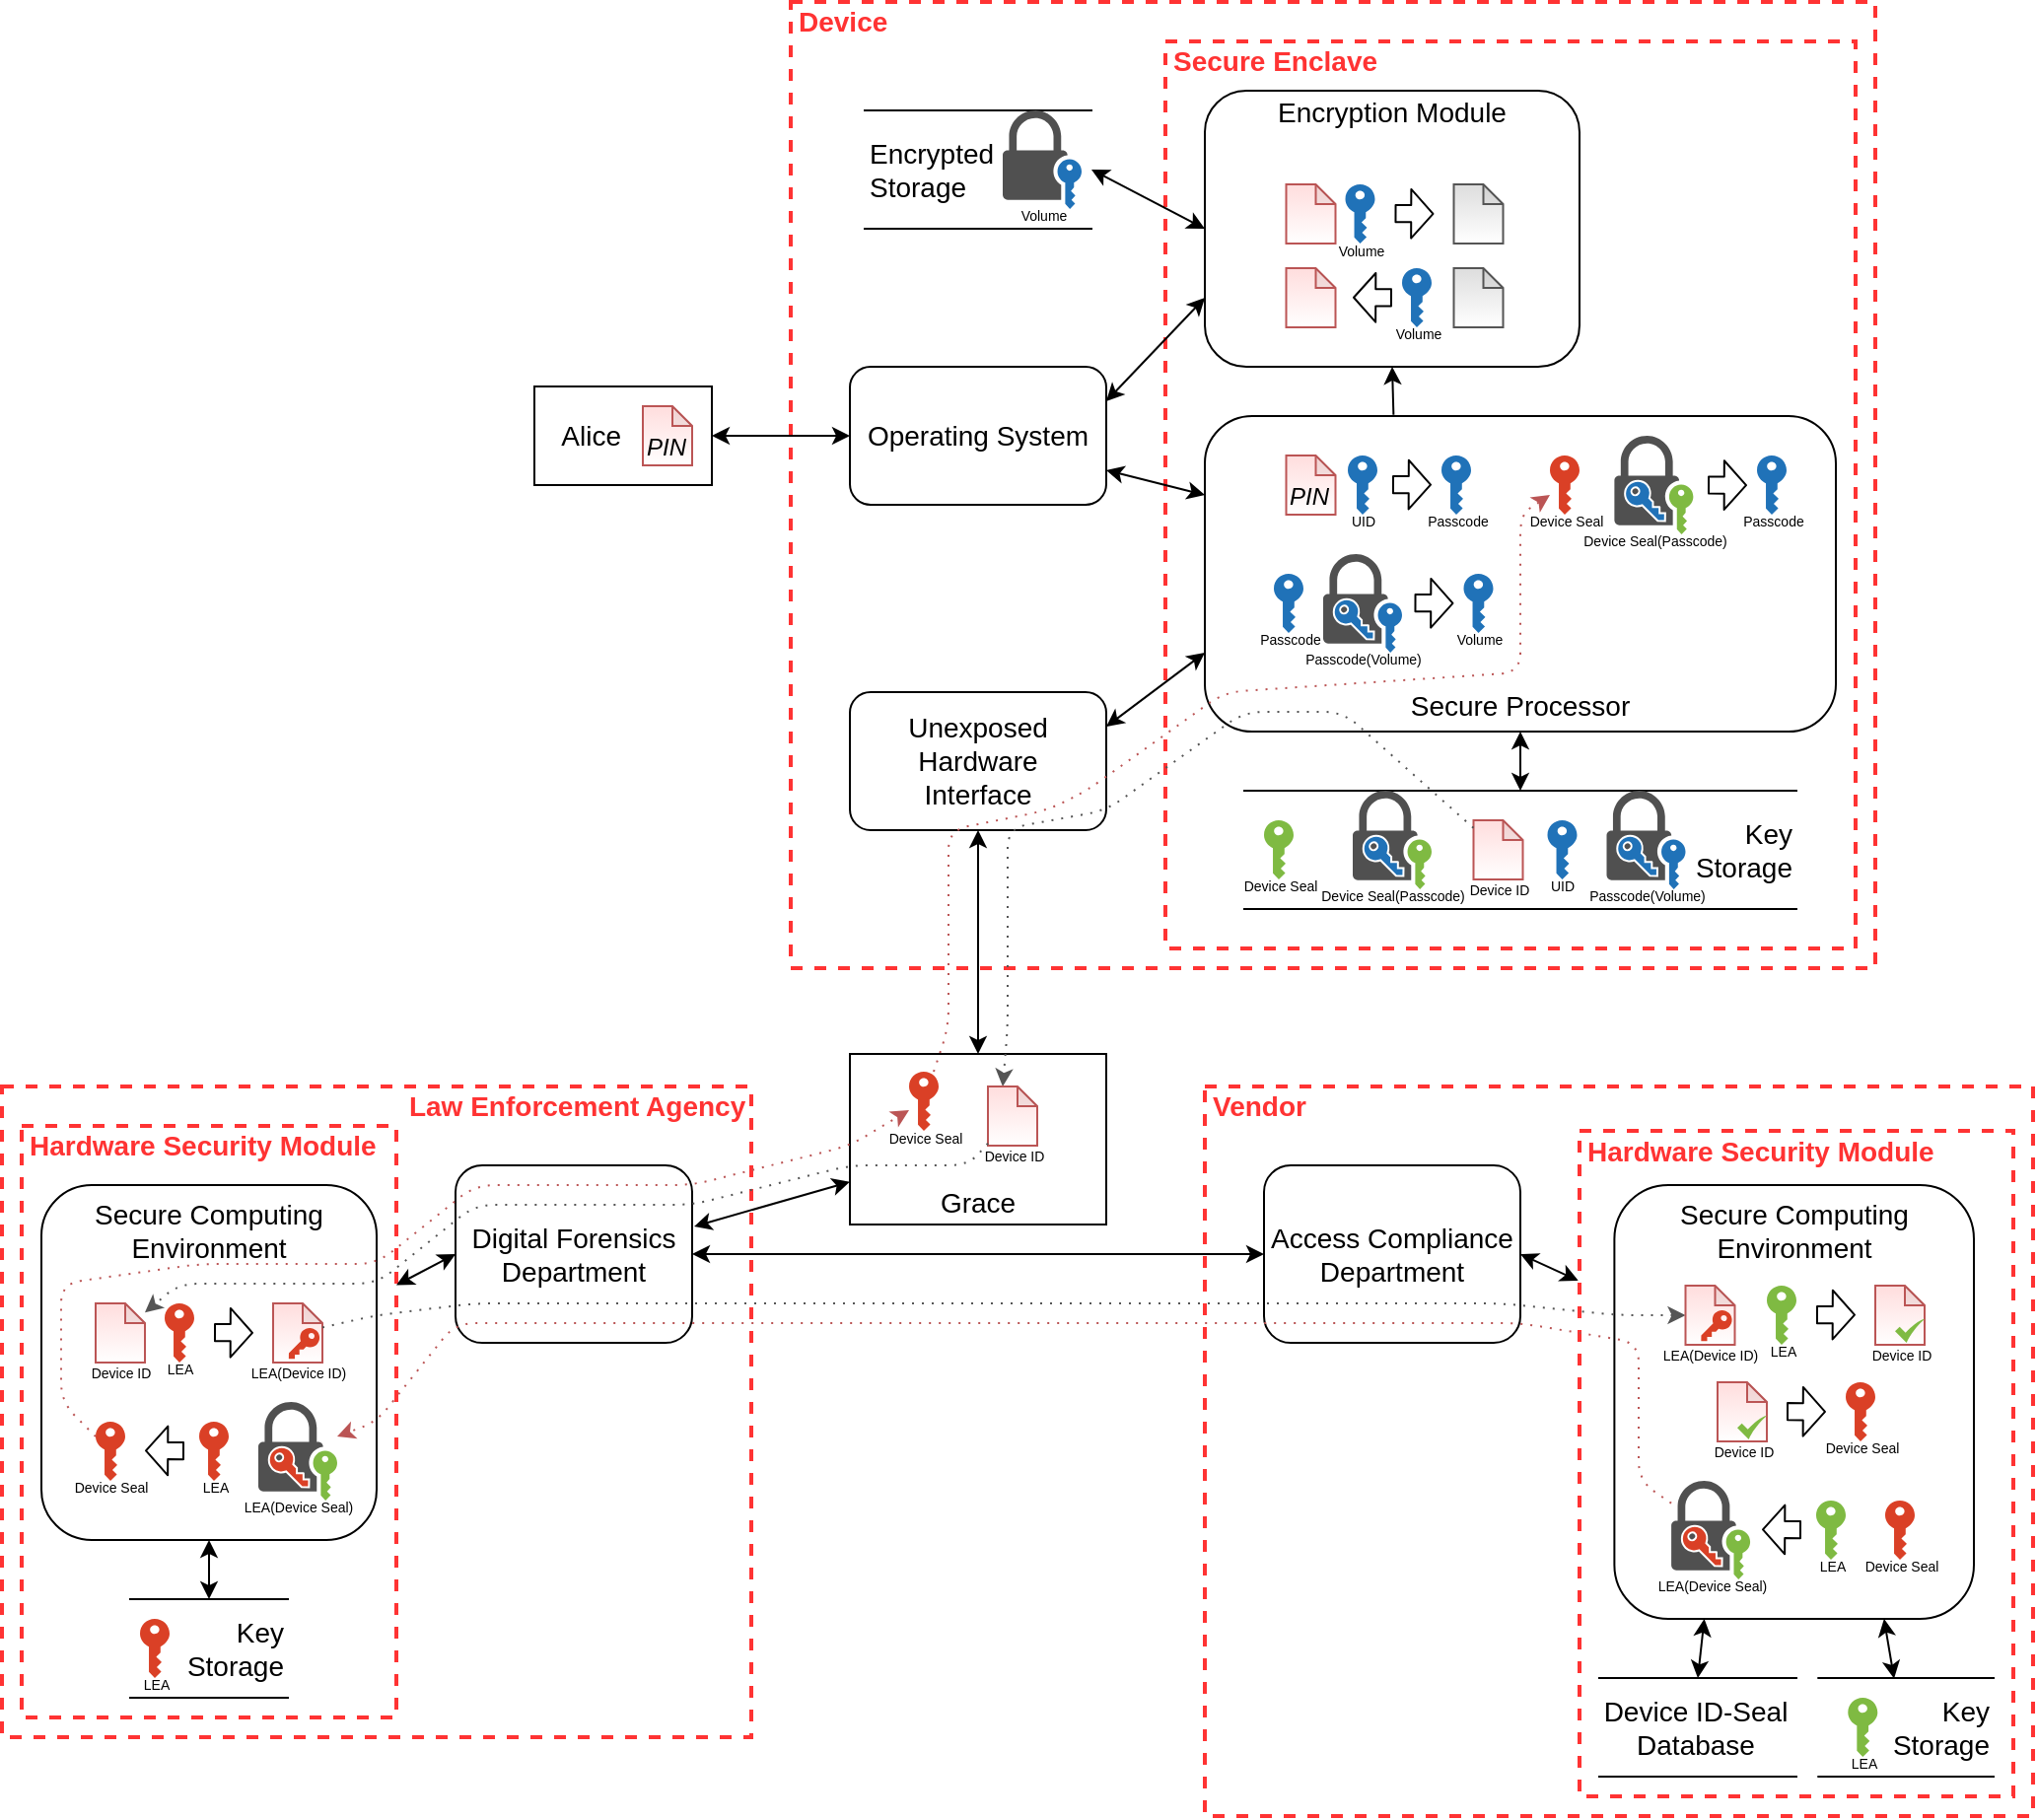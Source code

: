 <mxfile version="13.7.3" type="device"><diagram id="9IWmdSMfJTpE5Gw8eWRQ" name="Page-1"><mxGraphModel dx="944" dy="688" grid="1" gridSize="10" guides="1" tooltips="1" connect="1" arrows="1" fold="1" page="0" pageScale="1" pageWidth="850" pageHeight="1100" math="0" shadow="0"><root><mxCell id="0"/><mxCell id="1" value="Base - device" style="" parent="0"/><mxCell id="0bpNRF9NupC_blkE9EXp-35" value="&lt;font style=&quot;font-size: 14px&quot;&gt;Law Enforcement Agency&amp;nbsp;&lt;/font&gt;" style="html=1;fontColor=#FF3333;fontStyle=1;align=right;verticalAlign=top;spacing=0;labelBorderColor=none;fillColor=none;dashed=1;strokeWidth=2;strokeColor=#FF3333;spacingLeft=4;spacingTop=-3;" parent="1" vertex="1"><mxGeometry x="-390" y="370" width="380" height="330" as="geometry"/></mxCell><mxCell id="GSGedw5-WUYgvnL6Agoe-82" value="&lt;font style=&quot;font-size: 14px&quot;&gt;Vendor&lt;/font&gt;" style="html=1;fontColor=#FF3333;fontStyle=1;align=left;verticalAlign=top;spacing=0;labelBorderColor=none;fillColor=none;dashed=1;strokeWidth=2;strokeColor=#FF3333;spacingLeft=4;spacingTop=-3;" parent="1" vertex="1"><mxGeometry x="220" y="370" width="420" height="370" as="geometry"/></mxCell><mxCell id="GSGedw5-WUYgvnL6Agoe-84" value="&lt;font style=&quot;font-size: 14px&quot;&gt;Hardware Security Module&lt;/font&gt;" style="html=1;fontColor=#FF3333;fontStyle=1;align=left;verticalAlign=top;spacing=0;labelBorderColor=none;fillColor=none;dashed=1;strokeWidth=2;strokeColor=#FF3333;spacingLeft=4;spacingTop=-3;" parent="1" vertex="1"><mxGeometry x="410" y="392.5" width="220" height="337.5" as="geometry"/></mxCell><mxCell id="GSGedw5-WUYgvnL6Agoe-89" value="&lt;div&gt;&lt;span style=&quot;font-size: 14px&quot;&gt;Secure Computing Environment&lt;/span&gt;&lt;/div&gt;" style="rounded=1;whiteSpace=wrap;html=1;align=center;verticalAlign=top;" parent="1" vertex="1"><mxGeometry x="427.69" y="420" width="182.31" height="220" as="geometry"/></mxCell><mxCell id="WU7GWfCi_3GzVYFVgM7I-1" value="&lt;font style=&quot;font-size: 14px&quot;&gt;Device&lt;/font&gt;" style="html=1;fontColor=#FF3333;fontStyle=1;align=left;verticalAlign=top;spacing=0;labelBorderColor=none;fillColor=none;dashed=1;strokeWidth=2;strokeColor=#FF3333;spacingLeft=4;spacingTop=-3;" parent="1" vertex="1"><mxGeometry x="10" y="-180" width="550" height="490" as="geometry"/></mxCell><mxCell id="GSGedw5-WUYgvnL6Agoe-12" value="&lt;font style=&quot;font-size: 14px&quot;&gt;Secure Enclave&amp;nbsp;&lt;/font&gt;" style="html=1;fontColor=#FF3333;fontStyle=1;align=left;verticalAlign=top;spacing=0;labelBorderColor=none;fillColor=none;dashed=1;strokeWidth=2;strokeColor=#FF3333;spacingLeft=4;spacingTop=-3;" parent="1" vertex="1"><mxGeometry x="200" y="-160" width="350" height="460" as="geometry"/></mxCell><mxCell id="GSGedw5-WUYgvnL6Agoe-39" value="&lt;font style=&quot;font-size: 14px&quot;&gt;Encryption Module&lt;br&gt;&lt;br&gt;&lt;br&gt;&lt;br&gt;&lt;br&gt;&lt;br&gt;&lt;br&gt;&lt;br&gt;&lt;/font&gt;" style="rounded=1;whiteSpace=wrap;html=1;align=center;labelPosition=center;verticalLabelPosition=middle;verticalAlign=middle;" parent="1" vertex="1"><mxGeometry x="220" y="-135" width="190" height="140" as="geometry"/></mxCell><mxCell id="6bDTMTBKv5sGh3NFNe7v-2" value="&lt;blockquote style=&quot;margin: 0 0 0 40px ; border: none ; padding: 0px&quot;&gt;&lt;/blockquote&gt;&lt;span style=&quot;font-size: 14px&quot;&gt;Key&lt;/span&gt;&lt;br&gt;&lt;font style=&quot;font-size: 14px&quot;&gt;Storage&lt;/font&gt;" style="shape=partialRectangle;whiteSpace=wrap;html=1;left=0;right=0;fillColor=none;align=right;" parent="1" vertex="1"><mxGeometry x="240" y="220" width="280" height="60" as="geometry"/></mxCell><mxCell id="rx-pIHJR_-xb5jepBgxt-20" value="&lt;font style=&quot;font-size: 14px&quot;&gt;&amp;nbsp; &amp;nbsp;Alice&lt;/font&gt;" style="rounded=0;whiteSpace=wrap;html=1;align=left;" parent="1" vertex="1"><mxGeometry x="-120" y="15" width="90" height="50" as="geometry"/></mxCell><mxCell id="rx-pIHJR_-xb5jepBgxt-44" value="" style="endArrow=classic;startArrow=classic;html=1;fontColor=#FF3333;entryX=1;entryY=0.5;entryDx=0;entryDy=0;exitX=0;exitY=0.5;exitDx=0;exitDy=0;" parent="1" source="I14JQnqc5djPPpYl-Pe8-3" target="rx-pIHJR_-xb5jepBgxt-20" edge="1"><mxGeometry width="50" height="50" relative="1" as="geometry"><mxPoint x="125" y="120" as="sourcePoint"/><mxPoint x="-25" y="82.5" as="targetPoint"/></mxGeometry></mxCell><mxCell id="I14JQnqc5djPPpYl-Pe8-3" value="&lt;font style=&quot;font-size: 14px&quot;&gt;Operating System&lt;/font&gt;" style="rounded=1;whiteSpace=wrap;html=1;" parent="1" vertex="1"><mxGeometry x="40" y="5" width="130" height="70" as="geometry"/></mxCell><mxCell id="I14JQnqc5djPPpYl-Pe8-5" value="" style="endArrow=classic;startArrow=classic;html=1;fontColor=#FF3333;entryX=1;entryY=0.25;entryDx=0;entryDy=0;exitX=0;exitY=0.75;exitDx=0;exitDy=0;startFill=1;" parent="1" source="GSGedw5-WUYgvnL6Agoe-39" target="I14JQnqc5djPPpYl-Pe8-3" edge="1"><mxGeometry width="50" height="50" relative="1" as="geometry"><mxPoint x="60" y="5" as="sourcePoint"/><mxPoint x="170" y="-2.5" as="targetPoint"/></mxGeometry></mxCell><mxCell id="6bDTMTBKv5sGh3NFNe7v-5" value="" style="endArrow=classic;startArrow=classic;html=1;fontColor=#FF3333;exitX=0;exitY=0.25;exitDx=0;exitDy=0;entryX=1;entryY=0.75;entryDx=0;entryDy=0;" parent="1" source="GSGedw5-WUYgvnL6Agoe-25" target="I14JQnqc5djPPpYl-Pe8-3" edge="1"><mxGeometry width="50" height="50" relative="1" as="geometry"><mxPoint x="60" y="45" as="sourcePoint"/><mxPoint x="180" y="35" as="targetPoint"/></mxGeometry></mxCell><mxCell id="GSGedw5-WUYgvnL6Agoe-2" value="&lt;span style=&quot;font-size: 7px&quot;&gt;&amp;nbsp;&lt;/span&gt;" style="shape=note;html=1;backgroundOutline=1;darkOpacity=0.05;size=10;labelPosition=center;verticalLabelPosition=bottom;align=center;verticalAlign=top;spacingTop=-10;gradientColor=#ffffff;fillColor=#FFDDDD;strokeColor=#BB5555;direction=south;rotation=-90;" parent="1" vertex="1"><mxGeometry x="258.75" y="-85" width="30" height="25" as="geometry"/></mxCell><mxCell id="GSGedw5-WUYgvnL6Agoe-11" value="" style="group" parent="1" vertex="1" connectable="0"><mxGeometry x="-65" y="25" width="25" height="30" as="geometry"/></mxCell><mxCell id="GSGedw5-WUYgvnL6Agoe-8" value="&lt;span style=&quot;font-size: 7px&quot;&gt;&amp;nbsp;&lt;/span&gt;" style="shape=note;html=1;backgroundOutline=1;darkOpacity=0.05;size=10;labelPosition=center;verticalLabelPosition=bottom;align=center;verticalAlign=top;spacingTop=-10;gradientColor=#ffffff;fillColor=#FFDDDD;strokeColor=#BB5555;" parent="GSGedw5-WUYgvnL6Agoe-11" vertex="1"><mxGeometry width="25" height="30" as="geometry"/></mxCell><mxCell id="GSGedw5-WUYgvnL6Agoe-9" value="&lt;i&gt;PIN&lt;br&gt;&lt;/i&gt;" style="text;html=1;align=center;verticalAlign=middle;whiteSpace=wrap;rounded=0;dashed=1;dashPattern=1 4;labelBorderColor=none;labelBackgroundColor=none;" parent="GSGedw5-WUYgvnL6Agoe-11" vertex="1"><mxGeometry x="2" y="13" width="20" height="15" as="geometry"/></mxCell><mxCell id="GSGedw5-WUYgvnL6Agoe-13" value="&lt;font style=&quot;font-size: 7px&quot;&gt;UID&lt;br&gt;&lt;/font&gt;" style="pointerEvents=1;shadow=0;dashed=0;html=1;strokeColor=none;labelPosition=center;verticalLabelPosition=bottom;verticalAlign=top;outlineConnect=0;align=center;shape=mxgraph.office.security.key_permissions;fillColor=#2072B8;fontSize=12;spacing=0;spacingTop=-10;dashPattern=1 4;labelBackgroundColor=none;" parent="1" vertex="1"><mxGeometry x="393.75" y="235" width="15" height="30" as="geometry"/></mxCell><mxCell id="GSGedw5-WUYgvnL6Agoe-21" value="" style="group" parent="1" vertex="1" connectable="0"><mxGeometry x="423.75" y="220" width="40" height="50" as="geometry"/></mxCell><mxCell id="GSGedw5-WUYgvnL6Agoe-17" value="&lt;font style=&quot;font-size: 7px&quot;&gt;Passcode(Volume)&lt;/font&gt;" style="pointerEvents=1;shadow=0;dashed=0;html=1;strokeColor=none;fillColor=#505050;labelPosition=center;verticalLabelPosition=bottom;verticalAlign=top;outlineConnect=0;align=center;shape=mxgraph.office.security.lock_with_key_security_blue;fontSize=12;dashPattern=1 4;labelBackgroundColor=none;spacing=0;spacingTop=-10;" parent="GSGedw5-WUYgvnL6Agoe-21" vertex="1"><mxGeometry width="40" height="50" as="geometry"/></mxCell><mxCell id="GSGedw5-WUYgvnL6Agoe-18" value="&lt;span style=&quot;color: rgba(0 , 0 , 0 , 0) ; font-family: monospace ; font-size: 0px ; background-color: rgb(255 , 255 , 255)&quot;&gt;%3CmxGraphModel%3E%3Croot%3E%3CmxCell%20id%3D%220%22%2F%3E%3CmxCell%20id%3D%221%22%20parent%3D%220%22%2F%3E%3CmxCell%20id%3D%222%22%20value%3D%22%22%20style%3D%22group%22%20vertex%3D%221%22%20connectable%3D%220%22%20parent%3D%221%22%3E%3CmxGeometry%20x%3D%22200%22%20y%3D%22200%22%20width%3D%2240%22%20height%3D%2250%22%20as%3D%22geometry%22%2F%3E%3C%2FmxCell%3E%3CmxCell%20id%3D%223%22%20value%3D%22%22%20style%3D%22pointerEvents%3D1%3Bshadow%3D0%3Bdashed%3D0%3Bhtml%3D1%3BstrokeColor%3Dnone%3BfillColor%3D%23505050%3BlabelPosition%3Dcenter%3BverticalLabelPosition%3Dbottom%3BverticalAlign%3Dtop%3BoutlineConnect%3D0%3Balign%3Dcenter%3Bshape%3Dmxgraph.office.security.lock_with_key_security_green%3B%22%20vertex%3D%221%22%20parent%3D%222%22%3E%3CmxGeometry%20width%3D%2240%22%20height%3D%2250%22%20as%3D%22geometry%22%2F%3E%3C%2FmxCell%3E%3CmxCell%20id%3D%224%22%20value%3D%22%22%20style%3D%22pointerEvents%3D1%3Bshadow%3D0%3Bhtml%3D1%3BlabelPosition%3Dcenter%3BverticalLabelPosition%3Dbottom%3BverticalAlign%3Dtop%3BoutlineConnect%3D0%3Balign%3Dcenter%3Bshape%3Dmxgraph.office.security.key_permissions%3BfillColor%3D%232072B8%3Brotation%3D-45%3Baspect%3Dfixed%3BstrokeColor%3D%23FFFFFF%3BstrokeWidth%3D1%3BperimeterSpacing%3D0%3B%22%20vertex%3D%221%22%20parent%3D%222%22%3E%3CmxGeometry%20x%3D%2210%22%20y%3D%2221%22%20width%3D%2213%22%20height%3D%2226%22%20as%3D%22geometry%22%2F%3E%3C%2FmxCell%3E%3C%2Froot%3E%3C%2FmxGraphModel%3E&lt;/span&gt;&lt;span style=&quot;color: rgba(0 , 0 , 0 , 0) ; font-family: monospace ; font-size: 0px ; background-color: rgb(255 , 255 , 255)&quot;&gt;%3CmxGraphModel%3E%3Croot%3E%3CmxCell%20id%3D%220%22%2F%3E%3CmxCell%20id%3D%221%22%20parent%3D%220%22%2F%3E%3CmxCell%20id%3D%222%22%20value%3D%22%22%20style%3D%22group%22%20vertex%3D%221%22%20connectable%3D%220%22%20parent%3D%221%22%3E%3CmxGeometry%20x%3D%22200%22%20y%3D%22200%22%20width%3D%2240%22%20height%3D%2250%22%20as%3D%22geometry%22%2F%3E%3C%2FmxCell%3E%3CmxCell%20id%3D%223%22%20value%3D%22%22%20style%3D%22pointerEvents%3D1%3Bshadow%3D0%3Bdashed%3D0%3Bhtml%3D1%3BstrokeColor%3Dnone%3BfillColor%3D%23505050%3BlabelPosition%3Dcenter%3BverticalLabelPosition%3Dbottom%3BverticalAlign%3Dtop%3BoutlineConnect%3D0%3Balign%3Dcenter%3Bshape%3Dmxgraph.office.security.lock_with_key_security_green%3B%22%20vertex%3D%221%22%20parent%3D%222%22%3E%3CmxGeometry%20width%3D%2240%22%20height%3D%2250%22%20as%3D%22geometry%22%2F%3E%3C%2FmxCell%3E%3CmxCell%20id%3D%224%22%20value%3D%22%22%20style%3D%22pointerEvents%3D1%3Bshadow%3D0%3Bhtml%3D1%3BlabelPosition%3Dcenter%3BverticalLabelPosition%3Dbottom%3BverticalAlign%3Dtop%3BoutlineConnect%3D0%3Balign%3Dcenter%3Bshape%3Dmxgraph.office.security.key_permissions%3BfillColor%3D%232072B8%3Brotation%3D-45%3Baspect%3Dfixed%3BstrokeColor%3D%23FFFFFF%3BstrokeWidth%3D1%3BperimeterSpacing%3D0%3B%22%20vertex%3D%221%22%20parent%3D%222%22%3E%3CmxGeometry%20x%3D%2210%22%20y%3D%2221%22%20width%3D%2213%22%20height%3D%2226%22%20as%3D%22geometry%22%2F%3E%3C%2FmxCell%3E%3C%2Froot%3E%3C%2FmxGraphModel%3E&lt;/span&gt;" style="pointerEvents=1;shadow=0;html=1;labelPosition=center;verticalLabelPosition=bottom;verticalAlign=top;outlineConnect=0;align=center;shape=mxgraph.office.security.key_permissions;fillColor=#2072B8;rotation=-45;aspect=fixed;strokeColor=#FFFFFF;strokeWidth=1;perimeterSpacing=0;" parent="GSGedw5-WUYgvnL6Agoe-21" vertex="1"><mxGeometry x="10" y="21" width="13" height="26" as="geometry"/></mxCell><mxCell id="GSGedw5-WUYgvnL6Agoe-25" value="&lt;font style=&quot;font-size: 14px&quot;&gt;&lt;br&gt;&lt;br&gt;&lt;br&gt;&lt;br&gt;&lt;br&gt;&lt;br&gt;&lt;br&gt;&lt;br&gt;Secure Processor&lt;/font&gt;" style="rounded=1;whiteSpace=wrap;html=1;align=center;labelPosition=center;verticalLabelPosition=middle;verticalAlign=middle;" parent="1" vertex="1"><mxGeometry x="220" y="30" width="320" height="160" as="geometry"/></mxCell><mxCell id="GSGedw5-WUYgvnL6Agoe-26" value="" style="group" parent="1" vertex="1" connectable="0"><mxGeometry x="261.25" y="50" width="25" height="30" as="geometry"/></mxCell><mxCell id="GSGedw5-WUYgvnL6Agoe-27" value="&lt;span style=&quot;font-size: 7px&quot;&gt;&amp;nbsp;&lt;/span&gt;" style="shape=note;html=1;backgroundOutline=1;darkOpacity=0.05;size=10;labelPosition=center;verticalLabelPosition=bottom;align=center;verticalAlign=top;spacingTop=-10;gradientColor=#ffffff;fillColor=#FFDDDD;strokeColor=#BB5555;" parent="GSGedw5-WUYgvnL6Agoe-26" vertex="1"><mxGeometry width="25" height="30" as="geometry"/></mxCell><mxCell id="GSGedw5-WUYgvnL6Agoe-28" value="&lt;i&gt;PIN&lt;br&gt;&lt;/i&gt;" style="text;html=1;align=center;verticalAlign=middle;whiteSpace=wrap;rounded=0;dashed=1;dashPattern=1 4;labelBorderColor=none;labelBackgroundColor=none;" parent="GSGedw5-WUYgvnL6Agoe-26" vertex="1"><mxGeometry x="2" y="13" width="20" height="15" as="geometry"/></mxCell><mxCell id="GSGedw5-WUYgvnL6Agoe-29" value="&lt;font style=&quot;font-size: 7px&quot;&gt;UID&lt;br&gt;&lt;/font&gt;" style="pointerEvents=1;shadow=0;dashed=0;html=1;strokeColor=none;labelPosition=center;verticalLabelPosition=bottom;verticalAlign=top;outlineConnect=0;align=center;shape=mxgraph.office.security.key_permissions;fillColor=#2072B8;fontSize=12;spacing=0;spacingTop=-10;dashPattern=1 4;labelBackgroundColor=none;" parent="1" vertex="1"><mxGeometry x="292.5" y="50" width="15" height="30" as="geometry"/></mxCell><mxCell id="GSGedw5-WUYgvnL6Agoe-30" value="" style="shape=flexArrow;endArrow=classic;html=1;width=8.605;endSize=3.375;endWidth=15.236;" parent="1" edge="1"><mxGeometry width="50" height="50" relative="1" as="geometry"><mxPoint x="315.0" y="64.76" as="sourcePoint"/><mxPoint x="335.0" y="64.84" as="targetPoint"/></mxGeometry></mxCell><mxCell id="GSGedw5-WUYgvnL6Agoe-31" value="&lt;font style=&quot;font-size: 7px&quot;&gt;Passcode&lt;br&gt;&lt;/font&gt;" style="pointerEvents=1;shadow=0;dashed=0;html=1;strokeColor=none;labelPosition=center;verticalLabelPosition=bottom;verticalAlign=top;outlineConnect=0;align=center;shape=mxgraph.office.security.key_permissions;fillColor=#2072B8;fontSize=12;spacing=0;spacingTop=-10;dashPattern=1 4;labelBackgroundColor=none;" parent="1" vertex="1"><mxGeometry x="340.0" y="50" width="15" height="30" as="geometry"/></mxCell><mxCell id="GSGedw5-WUYgvnL6Agoe-32" value="" style="endArrow=classic;startArrow=classic;html=1;fontColor=#FF3333;exitX=0.5;exitY=1;exitDx=0;exitDy=0;entryX=0.5;entryY=0;entryDx=0;entryDy=0;" parent="1" source="GSGedw5-WUYgvnL6Agoe-25" target="6bDTMTBKv5sGh3NFNe7v-2" edge="1"><mxGeometry width="50" height="50" relative="1" as="geometry"><mxPoint x="360" y="60" as="sourcePoint"/><mxPoint x="190" y="45" as="targetPoint"/></mxGeometry></mxCell><mxCell id="GSGedw5-WUYgvnL6Agoe-33" value="&lt;font style=&quot;font-size: 7px&quot;&gt;Passcode&lt;br&gt;&lt;/font&gt;" style="pointerEvents=1;shadow=0;dashed=0;html=1;strokeColor=none;labelPosition=center;verticalLabelPosition=bottom;verticalAlign=top;outlineConnect=0;align=center;shape=mxgraph.office.security.key_permissions;fillColor=#2072B8;fontSize=12;spacing=0;spacingTop=-10;dashPattern=1 4;labelBackgroundColor=none;" parent="1" vertex="1"><mxGeometry x="255.0" y="110" width="15" height="30" as="geometry"/></mxCell><mxCell id="GSGedw5-WUYgvnL6Agoe-34" value="" style="group" parent="1" vertex="1" connectable="0"><mxGeometry x="280" y="100" width="40" height="50" as="geometry"/></mxCell><mxCell id="GSGedw5-WUYgvnL6Agoe-35" value="&lt;font style=&quot;font-size: 7px&quot;&gt;Passcode(Volume)&lt;/font&gt;" style="pointerEvents=1;shadow=0;dashed=0;html=1;strokeColor=none;fillColor=#505050;labelPosition=center;verticalLabelPosition=bottom;verticalAlign=top;outlineConnect=0;align=center;shape=mxgraph.office.security.lock_with_key_security_blue;fontSize=12;dashPattern=1 4;labelBackgroundColor=none;spacing=0;spacingTop=-10;" parent="GSGedw5-WUYgvnL6Agoe-34" vertex="1"><mxGeometry width="40" height="50" as="geometry"/></mxCell><mxCell id="GSGedw5-WUYgvnL6Agoe-36" value="&lt;span style=&quot;color: rgba(0 , 0 , 0 , 0) ; font-family: monospace ; font-size: 0px ; background-color: rgb(255 , 255 , 255)&quot;&gt;%3CmxGraphModel%3E%3Croot%3E%3CmxCell%20id%3D%220%22%2F%3E%3CmxCell%20id%3D%221%22%20parent%3D%220%22%2F%3E%3CmxCell%20id%3D%222%22%20value%3D%22%22%20style%3D%22group%22%20vertex%3D%221%22%20connectable%3D%220%22%20parent%3D%221%22%3E%3CmxGeometry%20x%3D%22200%22%20y%3D%22200%22%20width%3D%2240%22%20height%3D%2250%22%20as%3D%22geometry%22%2F%3E%3C%2FmxCell%3E%3CmxCell%20id%3D%223%22%20value%3D%22%22%20style%3D%22pointerEvents%3D1%3Bshadow%3D0%3Bdashed%3D0%3Bhtml%3D1%3BstrokeColor%3Dnone%3BfillColor%3D%23505050%3BlabelPosition%3Dcenter%3BverticalLabelPosition%3Dbottom%3BverticalAlign%3Dtop%3BoutlineConnect%3D0%3Balign%3Dcenter%3Bshape%3Dmxgraph.office.security.lock_with_key_security_green%3B%22%20vertex%3D%221%22%20parent%3D%222%22%3E%3CmxGeometry%20width%3D%2240%22%20height%3D%2250%22%20as%3D%22geometry%22%2F%3E%3C%2FmxCell%3E%3CmxCell%20id%3D%224%22%20value%3D%22%22%20style%3D%22pointerEvents%3D1%3Bshadow%3D0%3Bhtml%3D1%3BlabelPosition%3Dcenter%3BverticalLabelPosition%3Dbottom%3BverticalAlign%3Dtop%3BoutlineConnect%3D0%3Balign%3Dcenter%3Bshape%3Dmxgraph.office.security.key_permissions%3BfillColor%3D%232072B8%3Brotation%3D-45%3Baspect%3Dfixed%3BstrokeColor%3D%23FFFFFF%3BstrokeWidth%3D1%3BperimeterSpacing%3D0%3B%22%20vertex%3D%221%22%20parent%3D%222%22%3E%3CmxGeometry%20x%3D%2210%22%20y%3D%2221%22%20width%3D%2213%22%20height%3D%2226%22%20as%3D%22geometry%22%2F%3E%3C%2FmxCell%3E%3C%2Froot%3E%3C%2FmxGraphModel%3E&lt;/span&gt;&lt;span style=&quot;color: rgba(0 , 0 , 0 , 0) ; font-family: monospace ; font-size: 0px ; background-color: rgb(255 , 255 , 255)&quot;&gt;%3CmxGraphModel%3E%3Croot%3E%3CmxCell%20id%3D%220%22%2F%3E%3CmxCell%20id%3D%221%22%20parent%3D%220%22%2F%3E%3CmxCell%20id%3D%222%22%20value%3D%22%22%20style%3D%22group%22%20vertex%3D%221%22%20connectable%3D%220%22%20parent%3D%221%22%3E%3CmxGeometry%20x%3D%22200%22%20y%3D%22200%22%20width%3D%2240%22%20height%3D%2250%22%20as%3D%22geometry%22%2F%3E%3C%2FmxCell%3E%3CmxCell%20id%3D%223%22%20value%3D%22%22%20style%3D%22pointerEvents%3D1%3Bshadow%3D0%3Bdashed%3D0%3Bhtml%3D1%3BstrokeColor%3Dnone%3BfillColor%3D%23505050%3BlabelPosition%3Dcenter%3BverticalLabelPosition%3Dbottom%3BverticalAlign%3Dtop%3BoutlineConnect%3D0%3Balign%3Dcenter%3Bshape%3Dmxgraph.office.security.lock_with_key_security_green%3B%22%20vertex%3D%221%22%20parent%3D%222%22%3E%3CmxGeometry%20width%3D%2240%22%20height%3D%2250%22%20as%3D%22geometry%22%2F%3E%3C%2FmxCell%3E%3CmxCell%20id%3D%224%22%20value%3D%22%22%20style%3D%22pointerEvents%3D1%3Bshadow%3D0%3Bhtml%3D1%3BlabelPosition%3Dcenter%3BverticalLabelPosition%3Dbottom%3BverticalAlign%3Dtop%3BoutlineConnect%3D0%3Balign%3Dcenter%3Bshape%3Dmxgraph.office.security.key_permissions%3BfillColor%3D%232072B8%3Brotation%3D-45%3Baspect%3Dfixed%3BstrokeColor%3D%23FFFFFF%3BstrokeWidth%3D1%3BperimeterSpacing%3D0%3B%22%20vertex%3D%221%22%20parent%3D%222%22%3E%3CmxGeometry%20x%3D%2210%22%20y%3D%2221%22%20width%3D%2213%22%20height%3D%2226%22%20as%3D%22geometry%22%2F%3E%3C%2FmxCell%3E%3C%2Froot%3E%3C%2FmxGraphModel%3E&lt;/span&gt;" style="pointerEvents=1;shadow=0;html=1;labelPosition=center;verticalLabelPosition=bottom;verticalAlign=top;outlineConnect=0;align=center;shape=mxgraph.office.security.key_permissions;fillColor=#2072B8;rotation=-45;aspect=fixed;strokeColor=#FFFFFF;strokeWidth=1;perimeterSpacing=0;" parent="GSGedw5-WUYgvnL6Agoe-34" vertex="1"><mxGeometry x="10" y="21" width="13" height="26" as="geometry"/></mxCell><mxCell id="GSGedw5-WUYgvnL6Agoe-37" value="" style="shape=flexArrow;endArrow=classic;html=1;width=8.605;endSize=3.375;endWidth=15.236;" parent="1" edge="1"><mxGeometry width="50" height="50" relative="1" as="geometry"><mxPoint x="326.25" y="124.83" as="sourcePoint"/><mxPoint x="346.25" y="124.91" as="targetPoint"/></mxGeometry></mxCell><mxCell id="GSGedw5-WUYgvnL6Agoe-38" value="&lt;font style=&quot;font-size: 7px&quot;&gt;Volume&lt;br&gt;&lt;/font&gt;" style="pointerEvents=1;shadow=0;dashed=0;html=1;strokeColor=none;labelPosition=center;verticalLabelPosition=bottom;verticalAlign=top;outlineConnect=0;align=center;shape=mxgraph.office.security.key_permissions;fillColor=#2072B8;fontSize=12;spacing=0;spacingTop=-10;dashPattern=1 4;labelBackgroundColor=none;" parent="1" vertex="1"><mxGeometry x="351.25" y="110" width="15" height="30" as="geometry"/></mxCell><mxCell id="GSGedw5-WUYgvnL6Agoe-40" value="" style="endArrow=classic;startArrow=classic;html=1;fontColor=#FF3333;entryX=0;entryY=0.5;entryDx=0;entryDy=0;exitX=1;exitY=0.5;exitDx=0;exitDy=0;" parent="1" source="I14JQnqc5djPPpYl-Pe8-4" target="GSGedw5-WUYgvnL6Agoe-39" edge="1"><mxGeometry width="50" height="50" relative="1" as="geometry"><mxPoint x="110" y="-65" as="sourcePoint"/><mxPoint x="190" y="2.5" as="targetPoint"/></mxGeometry></mxCell><mxCell id="GSGedw5-WUYgvnL6Agoe-50" value="&lt;font style=&quot;font-size: 7px&quot;&gt;Volume&lt;br&gt;&lt;/font&gt;" style="pointerEvents=1;shadow=0;dashed=0;html=1;strokeColor=none;labelPosition=center;verticalLabelPosition=bottom;verticalAlign=top;outlineConnect=0;align=center;shape=mxgraph.office.security.key_permissions;fillColor=#2072B8;fontSize=12;spacing=0;spacingTop=-10;dashPattern=1 4;labelBackgroundColor=none;" parent="1" vertex="1"><mxGeometry x="291.25" y="-87.5" width="15" height="30" as="geometry"/></mxCell><mxCell id="GSGedw5-WUYgvnL6Agoe-51" value="" style="shape=flexArrow;endArrow=classic;html=1;width=8.605;endSize=3.375;endWidth=15.236;" parent="1" edge="1"><mxGeometry width="50" height="50" relative="1" as="geometry"><mxPoint x="316.25" y="-72.67" as="sourcePoint"/><mxPoint x="336.25" y="-72.59" as="targetPoint"/></mxGeometry></mxCell><mxCell id="GSGedw5-WUYgvnL6Agoe-52" value="&lt;span style=&quot;font-size: 7px&quot;&gt;&amp;nbsp;&lt;/span&gt;" style="shape=note;html=1;backgroundOutline=1;darkOpacity=0.05;size=10;labelPosition=center;verticalLabelPosition=bottom;align=center;verticalAlign=top;spacingTop=-10;gradientColor=#ffffff;fillColor=#ddDDDD;strokeColor=#555555;" parent="1" vertex="1"><mxGeometry x="346.25" y="-87.5" width="25" height="30" as="geometry"/></mxCell><mxCell id="GSGedw5-WUYgvnL6Agoe-53" value="&lt;span style=&quot;font-size: 7px&quot;&gt;&amp;nbsp;&lt;/span&gt;" style="shape=note;html=1;backgroundOutline=1;darkOpacity=0.05;size=10;labelPosition=center;verticalLabelPosition=bottom;align=center;verticalAlign=top;spacingTop=-10;gradientColor=#ffffff;fillColor=#FFDDDD;strokeColor=#BB5555;direction=south;rotation=-90;" parent="1" vertex="1"><mxGeometry x="258.75" y="-42.5" width="30" height="25" as="geometry"/></mxCell><mxCell id="GSGedw5-WUYgvnL6Agoe-54" value="&lt;font style=&quot;font-size: 7px&quot;&gt;Volume&lt;br&gt;&lt;/font&gt;" style="pointerEvents=1;shadow=0;dashed=0;html=1;strokeColor=none;labelPosition=center;verticalLabelPosition=bottom;verticalAlign=top;outlineConnect=0;align=center;shape=mxgraph.office.security.key_permissions;fillColor=#2072B8;fontSize=12;spacing=0;spacingTop=-10;dashPattern=1 4;labelBackgroundColor=none;" parent="1" vertex="1"><mxGeometry x="320.0" y="-45" width="15" height="30" as="geometry"/></mxCell><mxCell id="GSGedw5-WUYgvnL6Agoe-55" value="" style="shape=flexArrow;endArrow=classic;html=1;width=8.605;endSize=3.375;endWidth=15.236;" parent="1" edge="1"><mxGeometry width="50" height="50" relative="1" as="geometry"><mxPoint x="315.0" y="-30.06" as="sourcePoint"/><mxPoint x="295.0" y="-30.14" as="targetPoint"/></mxGeometry></mxCell><mxCell id="GSGedw5-WUYgvnL6Agoe-56" value="&lt;span style=&quot;font-size: 7px&quot;&gt;&amp;nbsp;&lt;/span&gt;" style="shape=note;html=1;backgroundOutline=1;darkOpacity=0.05;size=10;labelPosition=center;verticalLabelPosition=bottom;align=center;verticalAlign=top;spacingTop=-10;gradientColor=#ffffff;fillColor=#ddDDDD;strokeColor=#555555;" parent="1" vertex="1"><mxGeometry x="346.25" y="-45" width="25" height="30" as="geometry"/></mxCell><mxCell id="GSGedw5-WUYgvnL6Agoe-59" value="" style="endArrow=classic;startArrow=none;html=1;fontColor=#FF3333;entryX=0.5;entryY=1;entryDx=0;entryDy=0;exitX=0.299;exitY=-0.004;exitDx=0;exitDy=0;startFill=0;exitPerimeter=0;" parent="1" source="GSGedw5-WUYgvnL6Agoe-25" target="GSGedw5-WUYgvnL6Agoe-39" edge="1"><mxGeometry width="50" height="50" relative="1" as="geometry"><mxPoint x="315.0" y="40.0" as="sourcePoint"/><mxPoint x="185.0" y="27.5" as="targetPoint"/></mxGeometry></mxCell><mxCell id="I14JQnqc5djPPpYl-Pe8-4" value="&lt;font style=&quot;font-size: 14px&quot;&gt;&lt;font style=&quot;font-size: 14px&quot;&gt;Encrypted&lt;br&gt;&lt;/font&gt;Storage&lt;/font&gt;" style="shape=partialRectangle;whiteSpace=wrap;html=1;left=0;right=0;fillColor=none;align=left;" parent="1" vertex="1"><mxGeometry x="47.5" y="-125" width="115" height="60" as="geometry"/></mxCell><mxCell id="INQyxICaqIiIx_AOJg_e-4" value="&lt;font style=&quot;font-size: 7px&quot;&gt;Volume&lt;/font&gt;" style="pointerEvents=1;shadow=0;dashed=0;html=1;strokeColor=none;fillColor=#505050;labelPosition=center;verticalLabelPosition=bottom;verticalAlign=top;outlineConnect=0;align=center;shape=mxgraph.office.security.lock_with_key_security_blue;spacingTop=-10;spacing=0;" parent="1" vertex="1"><mxGeometry x="117.5" y="-125" width="40" height="50" as="geometry"/></mxCell><mxCell id="GSGedw5-WUYgvnL6Agoe-78" value="&lt;span style=&quot;font-size: 14px&quot;&gt;Grace&lt;br&gt;&lt;/span&gt;" style="rounded=0;whiteSpace=wrap;html=1;align=center;verticalAlign=bottom;" parent="1" vertex="1"><mxGeometry x="40" y="353.5" width="130" height="86.5" as="geometry"/></mxCell><mxCell id="GSGedw5-WUYgvnL6Agoe-83" value="&lt;span style=&quot;font-size: 14px&quot;&gt;Access Compliance Department&lt;br&gt;&lt;/span&gt;" style="rounded=1;whiteSpace=wrap;html=1;" parent="1" vertex="1"><mxGeometry x="250" y="410" width="130" height="90" as="geometry"/></mxCell><mxCell id="GSGedw5-WUYgvnL6Agoe-87" value="" style="endArrow=classic;startArrow=classic;html=1;fontColor=#FF3333;entryX=1;entryY=0.5;entryDx=0;entryDy=0;exitX=-0.003;exitY=0.225;exitDx=0;exitDy=0;exitPerimeter=0;" parent="1" source="GSGedw5-WUYgvnL6Agoe-84" target="GSGedw5-WUYgvnL6Agoe-83" edge="1"><mxGeometry width="50" height="50" relative="1" as="geometry"><mxPoint x="270.0" y="445" as="sourcePoint"/><mxPoint x="15.0" y="445" as="targetPoint"/></mxGeometry></mxCell><mxCell id="GSGedw5-WUYgvnL6Agoe-104" value="&lt;blockquote style=&quot;margin: 0 0 0 40px ; border: none ; padding: 0px&quot;&gt;&lt;/blockquote&gt;&lt;span style=&quot;font-size: 14px&quot;&gt;&lt;div style=&quot;text-align: center&quot;&gt;&lt;span&gt;Device ID-Seal Database&lt;/span&gt;&lt;/div&gt;&lt;/span&gt;" style="shape=partialRectangle;whiteSpace=wrap;html=1;left=0;right=0;fillColor=none;align=right;" parent="1" vertex="1"><mxGeometry x="420" y="670" width="100" height="50" as="geometry"/></mxCell><mxCell id="GSGedw5-WUYgvnL6Agoe-106" value="" style="endArrow=classic;startArrow=classic;html=1;fontColor=#FF3333;exitX=0.25;exitY=1;exitDx=0;exitDy=0;entryX=0.5;entryY=0;entryDx=0;entryDy=0;" parent="1" source="GSGedw5-WUYgvnL6Agoe-89" target="GSGedw5-WUYgvnL6Agoe-104" edge="1"><mxGeometry width="50" height="50" relative="1" as="geometry"><mxPoint x="474.417" y="660" as="sourcePoint"/><mxPoint x="470.15" y="660" as="targetPoint"/></mxGeometry></mxCell><mxCell id="GSGedw5-WUYgvnL6Agoe-108" value="" style="endArrow=classic;startArrow=classic;html=1;fontColor=#FF3333;entryX=0.5;entryY=0;entryDx=0;entryDy=0;exitX=0.5;exitY=1;exitDx=0;exitDy=0;" parent="1" source="mX8BEJVXPbg1tJlexL1T-1" target="GSGedw5-WUYgvnL6Agoe-78" edge="1"><mxGeometry width="50" height="50" relative="1" as="geometry"><mxPoint x="50" y="50.0" as="sourcePoint"/><mxPoint x="-20" y="50.0" as="targetPoint"/></mxGeometry></mxCell><mxCell id="mX8BEJVXPbg1tJlexL1T-1" value="&lt;font style=&quot;font-size: 14px&quot;&gt;Unexposed Hardware&lt;br&gt;Interface&lt;/font&gt;" style="rounded=1;whiteSpace=wrap;html=1;" parent="1" vertex="1"><mxGeometry x="40" y="170" width="130" height="70" as="geometry"/></mxCell><mxCell id="mX8BEJVXPbg1tJlexL1T-3" value="" style="endArrow=classic;startArrow=classic;html=1;fontColor=#FF3333;exitX=0;exitY=0.75;exitDx=0;exitDy=0;entryX=1;entryY=0.25;entryDx=0;entryDy=0;" parent="1" source="GSGedw5-WUYgvnL6Agoe-25" target="mX8BEJVXPbg1tJlexL1T-1" edge="1"><mxGeometry width="50" height="50" relative="1" as="geometry"><mxPoint x="230" y="80" as="sourcePoint"/><mxPoint x="180" y="67.5" as="targetPoint"/></mxGeometry></mxCell><mxCell id="mX8BEJVXPbg1tJlexL1T-5" value="&lt;span style=&quot;font-size: 7px&quot;&gt;Device ID&lt;br&gt;&lt;/span&gt;" style="shape=note;html=1;backgroundOutline=1;darkOpacity=0.05;size=10;labelPosition=center;verticalLabelPosition=bottom;align=center;verticalAlign=top;spacingTop=-10;gradientColor=#ffffff;fillColor=#FFDDDD;strokeColor=#BB5555;" parent="1" vertex="1"><mxGeometry x="356.25" y="235" width="25" height="30" as="geometry"/></mxCell><mxCell id="mX8BEJVXPbg1tJlexL1T-6" value="" style="endArrow=classic;html=1;fontColor=#FF3333;strokeColor=#555555;dashed=1;dashPattern=1 4;entryX=0;entryY=0;entryDx=7.5;entryDy=0;entryPerimeter=0;" parent="1" source="mX8BEJVXPbg1tJlexL1T-5" target="mX8BEJVXPbg1tJlexL1T-7" edge="1"><mxGeometry width="50" height="50" relative="1" as="geometry"><mxPoint x="250" y="360" as="sourcePoint"/><mxPoint x="190" y="360" as="targetPoint"/><Array as="points"><mxPoint x="290" y="180"/><mxPoint x="240" y="180"/><mxPoint x="170" y="230"/><mxPoint x="120" y="239"/><mxPoint x="120" y="340"/></Array></mxGeometry></mxCell><mxCell id="mX8BEJVXPbg1tJlexL1T-7" value="&lt;span style=&quot;font-size: 7px&quot;&gt;Device ID&lt;br&gt;&lt;/span&gt;" style="shape=note;html=1;backgroundOutline=1;darkOpacity=0.05;size=10;labelPosition=center;verticalLabelPosition=bottom;align=center;verticalAlign=top;spacingTop=-10;gradientColor=#ffffff;fillColor=#FFDDDD;strokeColor=#BB5555;" parent="1" vertex="1"><mxGeometry x="110" y="370" width="25" height="30" as="geometry"/></mxCell><mxCell id="mX8BEJVXPbg1tJlexL1T-9" value="" style="shape=flexArrow;endArrow=classic;html=1;width=8.605;endSize=3.375;endWidth=15.236;" parent="1" edge="1"><mxGeometry width="50" height="50" relative="1" as="geometry"><mxPoint x="530" y="485.76" as="sourcePoint"/><mxPoint x="550" y="485.84" as="targetPoint"/></mxGeometry></mxCell><mxCell id="mX8BEJVXPbg1tJlexL1T-11" value="&lt;font style=&quot;font-size: 7px&quot;&gt;Device Seal&lt;br&gt;&lt;/font&gt;" style="pointerEvents=1;shadow=0;dashed=0;html=1;strokeColor=none;labelPosition=center;verticalLabelPosition=bottom;verticalAlign=top;outlineConnect=0;align=center;shape=mxgraph.office.security.key_permissions;fontSize=12;spacing=0;spacingTop=-10;dashPattern=1 4;labelBackgroundColor=none;fillColor=#DA4026;" parent="1" vertex="1"><mxGeometry x="70.0" y="362.5" width="15" height="30" as="geometry"/></mxCell><mxCell id="0bpNRF9NupC_blkE9EXp-1" value="" style="group;" parent="1" vertex="1" connectable="0"><mxGeometry x="295" y="220" width="40" height="50" as="geometry"/></mxCell><mxCell id="0bpNRF9NupC_blkE9EXp-2" value="&lt;span style=&quot;font-size: 7px&quot;&gt;Device Seal(Passcode)&lt;/span&gt;" style="pointerEvents=1;shadow=0;dashed=0;html=1;strokeColor=none;fillColor=#505050;labelPosition=center;verticalLabelPosition=bottom;verticalAlign=top;outlineConnect=0;align=center;shape=mxgraph.office.security.lock_with_key_security_green;spacing=0;spacingTop=-10;" parent="0bpNRF9NupC_blkE9EXp-1" vertex="1"><mxGeometry width="40" height="50" as="geometry"/></mxCell><mxCell id="0bpNRF9NupC_blkE9EXp-3" value="" style="pointerEvents=1;shadow=0;html=1;labelPosition=center;verticalLabelPosition=bottom;verticalAlign=top;outlineConnect=0;align=center;shape=mxgraph.office.security.key_permissions;fillColor=#2072B8;rotation=-45;aspect=fixed;strokeColor=#FFFFFF;strokeWidth=1;perimeterSpacing=0;" parent="0bpNRF9NupC_blkE9EXp-1" vertex="1"><mxGeometry x="10" y="21" width="13" height="26" as="geometry"/></mxCell><mxCell id="0bpNRF9NupC_blkE9EXp-7" value="&lt;font style=&quot;font-size: 7px&quot;&gt;Device Seal&lt;/font&gt;" style="pointerEvents=1;shadow=0;dashed=0;html=1;strokeColor=none;labelPosition=center;verticalLabelPosition=bottom;verticalAlign=top;outlineConnect=0;align=center;shape=mxgraph.office.security.key_permissions;fillColor=#7FBA42;horizontal=1;spacing=0;spacingTop=-10;" parent="1" vertex="1"><mxGeometry x="250" y="235" width="15" height="30" as="geometry"/></mxCell><mxCell id="0bpNRF9NupC_blkE9EXp-9" value="" style="group;" parent="1" vertex="1" connectable="0"><mxGeometry x="427.69" y="40" width="40" height="50" as="geometry"/></mxCell><mxCell id="0bpNRF9NupC_blkE9EXp-10" value="&lt;span style=&quot;font-size: 7px&quot;&gt;Device Seal(Passcode)&lt;/span&gt;" style="pointerEvents=1;shadow=0;dashed=0;html=1;strokeColor=none;fillColor=#505050;labelPosition=center;verticalLabelPosition=bottom;verticalAlign=top;outlineConnect=0;align=center;shape=mxgraph.office.security.lock_with_key_security_green;spacing=0;spacingTop=-10;" parent="0bpNRF9NupC_blkE9EXp-9" vertex="1"><mxGeometry width="40" height="50" as="geometry"/></mxCell><mxCell id="0bpNRF9NupC_blkE9EXp-11" value="" style="pointerEvents=1;shadow=0;html=1;labelPosition=center;verticalLabelPosition=bottom;verticalAlign=top;outlineConnect=0;align=center;shape=mxgraph.office.security.key_permissions;fillColor=#2072B8;rotation=-45;aspect=fixed;strokeColor=#FFFFFF;strokeWidth=1;perimeterSpacing=0;" parent="0bpNRF9NupC_blkE9EXp-9" vertex="1"><mxGeometry x="10" y="21" width="13" height="26" as="geometry"/></mxCell><mxCell id="0bpNRF9NupC_blkE9EXp-16" value="" style="shape=flexArrow;endArrow=classic;html=1;width=8.605;endSize=3.375;endWidth=15.236;" parent="1" edge="1"><mxGeometry width="50" height="50" relative="1" as="geometry"><mxPoint x="475.0" y="65.0" as="sourcePoint"/><mxPoint x="495.0" y="65.08" as="targetPoint"/></mxGeometry></mxCell><mxCell id="0bpNRF9NupC_blkE9EXp-17" value="&lt;font style=&quot;font-size: 7px&quot;&gt;Passcode&lt;br&gt;&lt;/font&gt;" style="pointerEvents=1;shadow=0;dashed=0;html=1;strokeColor=none;labelPosition=center;verticalLabelPosition=bottom;verticalAlign=top;outlineConnect=0;align=center;shape=mxgraph.office.security.key_permissions;fillColor=#2072B8;fontSize=12;spacing=0;spacingTop=-10;dashPattern=1 4;labelBackgroundColor=none;" parent="1" vertex="1"><mxGeometry x="500.0" y="50" width="15" height="30" as="geometry"/></mxCell><mxCell id="0bpNRF9NupC_blkE9EXp-24" value="&lt;font style=&quot;font-size: 7px&quot;&gt;Device Seal&lt;br&gt;&lt;/font&gt;" style="pointerEvents=1;shadow=0;dashed=0;html=1;strokeColor=none;labelPosition=center;verticalLabelPosition=bottom;verticalAlign=top;outlineConnect=0;align=center;shape=mxgraph.office.security.key_permissions;fontSize=12;spacing=0;spacingTop=-10;dashPattern=1 4;labelBackgroundColor=none;fillColor=#DA4026;" parent="1" vertex="1"><mxGeometry x="395.0" y="50" width="15" height="30" as="geometry"/></mxCell><mxCell id="0bpNRF9NupC_blkE9EXp-26" value="" style="endArrow=classic;html=1;fontColor=#FF3333;strokeColor=#BB5555;dashed=1;dashPattern=1 4;rounded=1;" parent="1" source="mX8BEJVXPbg1tJlexL1T-11" target="0bpNRF9NupC_blkE9EXp-24" edge="1"><mxGeometry width="50" height="50" relative="1" as="geometry"><mxPoint x="50" y="380" as="sourcePoint"/><mxPoint x="100" y="330" as="targetPoint"/><Array as="points"><mxPoint x="90" y="340"/><mxPoint x="90" y="240"/><mxPoint x="140" y="230"/><mxPoint x="160" y="220"/><mxPoint x="230" y="170"/><mxPoint x="380" y="160"/><mxPoint x="380" y="80"/></Array></mxGeometry></mxCell><mxCell id="0bpNRF9NupC_blkE9EXp-34" value="&lt;blockquote style=&quot;margin: 0 0 0 40px ; border: none ; padding: 0px&quot;&gt;&lt;/blockquote&gt;&lt;span style=&quot;font-size: 14px&quot;&gt;Key&lt;/span&gt;&lt;br&gt;&lt;font style=&quot;font-size: 14px&quot;&gt;Storage&lt;/font&gt;" style="shape=partialRectangle;whiteSpace=wrap;html=1;left=0;right=0;fillColor=none;align=right;" parent="1" vertex="1"><mxGeometry x="531.15" y="670" width="88.85" height="50" as="geometry"/></mxCell><mxCell id="0bpNRF9NupC_blkE9EXp-36" value="&lt;font style=&quot;font-size: 14px&quot;&gt;Hardware Security Module&lt;/font&gt;" style="html=1;fontColor=#FF3333;fontStyle=1;align=left;verticalAlign=top;spacing=0;labelBorderColor=none;fillColor=none;dashed=1;strokeWidth=2;strokeColor=#FF3333;spacingLeft=4;spacingTop=-3;" parent="1" vertex="1"><mxGeometry x="-380" y="390" width="190" height="300" as="geometry"/></mxCell><mxCell id="0bpNRF9NupC_blkE9EXp-37" value="&lt;font style=&quot;font-size: 7px&quot;&gt;LEA&lt;/font&gt;" style="pointerEvents=1;shadow=0;dashed=0;html=1;strokeColor=none;labelPosition=center;verticalLabelPosition=bottom;verticalAlign=top;outlineConnect=0;align=center;shape=mxgraph.office.security.key_permissions;fillColor=#7FBA42;horizontal=1;spacing=0;spacingTop=-10;" parent="1" vertex="1"><mxGeometry x="546.15" y="680" width="15" height="30" as="geometry"/></mxCell><mxCell id="0bpNRF9NupC_blkE9EXp-38" value="" style="endArrow=classic;startArrow=classic;html=1;fontColor=#FF3333;entryX=0.432;entryY=0.006;entryDx=0;entryDy=0;exitX=0.75;exitY=1;exitDx=0;exitDy=0;entryPerimeter=0;" parent="1" source="GSGedw5-WUYgvnL6Agoe-89" target="0bpNRF9NupC_blkE9EXp-34" edge="1"><mxGeometry width="50" height="50" relative="1" as="geometry"><mxPoint x="565.573" y="660" as="sourcePoint"/><mxPoint x="481.15" y="590" as="targetPoint"/></mxGeometry></mxCell><mxCell id="0bpNRF9NupC_blkE9EXp-39" value="&lt;span style=&quot;font-size: 14px&quot;&gt;Digital Forensics Department&lt;br&gt;&lt;/span&gt;" style="rounded=1;whiteSpace=wrap;html=1;" parent="1" vertex="1"><mxGeometry x="-160" y="410" width="120" height="90" as="geometry"/></mxCell><mxCell id="0bpNRF9NupC_blkE9EXp-40" value="&lt;blockquote style=&quot;margin: 0 0 0 40px ; border: none ; padding: 0px&quot;&gt;&lt;/blockquote&gt;&lt;span style=&quot;font-size: 14px&quot;&gt;Key&lt;/span&gt;&lt;br&gt;&lt;font style=&quot;font-size: 14px&quot;&gt;Storage&lt;/font&gt;" style="shape=partialRectangle;whiteSpace=wrap;html=1;left=0;right=0;fillColor=none;align=right;" parent="1" vertex="1"><mxGeometry x="-325" y="630" width="80" height="50" as="geometry"/></mxCell><mxCell id="0bpNRF9NupC_blkE9EXp-41" value="&lt;font style=&quot;font-size: 7px&quot;&gt;LEA&lt;/font&gt;" style="pointerEvents=1;shadow=0;dashed=0;html=1;strokeColor=none;labelPosition=center;verticalLabelPosition=bottom;verticalAlign=top;outlineConnect=0;align=center;shape=mxgraph.office.security.key_permissions;horizontal=1;spacing=0;spacingTop=-10;fillColor=#DA4026;" parent="1" vertex="1"><mxGeometry x="-320" y="640" width="15" height="30" as="geometry"/></mxCell><mxCell id="0bpNRF9NupC_blkE9EXp-42" value="&lt;div&gt;&lt;span style=&quot;font-size: 14px&quot;&gt;Secure Computing Environment&lt;/span&gt;&lt;/div&gt;" style="rounded=1;whiteSpace=wrap;html=1;align=center;verticalAlign=top;" parent="1" vertex="1"><mxGeometry x="-370" y="420" width="170" height="180" as="geometry"/></mxCell><mxCell id="0bpNRF9NupC_blkE9EXp-43" value="" style="endArrow=classic;startArrow=classic;html=1;fontColor=#FF3333;entryX=0.5;entryY=0;entryDx=0;entryDy=0;exitX=0.5;exitY=1;exitDx=0;exitDy=0;" parent="1" source="0bpNRF9NupC_blkE9EXp-42" target="0bpNRF9NupC_blkE9EXp-40" edge="1"><mxGeometry width="50" height="50" relative="1" as="geometry"><mxPoint x="508.609" y="540.66" as="sourcePoint"/><mxPoint x="480.0" y="570" as="targetPoint"/></mxGeometry></mxCell><mxCell id="0bpNRF9NupC_blkE9EXp-44" value="" style="endArrow=classic;startArrow=classic;html=1;fontColor=#FF3333;entryX=0;entryY=0.75;entryDx=0;entryDy=0;" parent="1" target="GSGedw5-WUYgvnL6Agoe-78" edge="1"><mxGeometry width="50" height="50" relative="1" as="geometry"><mxPoint x="-39" y="441" as="sourcePoint"/><mxPoint x="190.0" y="465" as="targetPoint"/></mxGeometry></mxCell><mxCell id="0bpNRF9NupC_blkE9EXp-45" value="" style="endArrow=classic;startArrow=classic;html=1;fontColor=#FF3333;entryX=0;entryY=0.5;entryDx=0;entryDy=0;exitX=1;exitY=0.269;exitDx=0;exitDy=0;exitPerimeter=0;" parent="1" source="0bpNRF9NupC_blkE9EXp-36" target="0bpNRF9NupC_blkE9EXp-39" edge="1"><mxGeometry width="50" height="50" relative="1" as="geometry"><mxPoint x="-30" y="465" as="sourcePoint"/><mxPoint x="40" y="465" as="targetPoint"/></mxGeometry></mxCell><mxCell id="0bpNRF9NupC_blkE9EXp-47" value="" style="endArrow=classic;html=1;fontColor=#FF3333;dashed=1;dashPattern=1 4;strokeColor=#555555;" parent="1" source="mX8BEJVXPbg1tJlexL1T-7" target="0bpNRF9NupC_blkE9EXp-48" edge="1"><mxGeometry width="50" height="50" relative="1" as="geometry"><mxPoint x="-140" y="370" as="sourcePoint"/><mxPoint x="-90" y="320" as="targetPoint"/><Array as="points"><mxPoint x="100" y="410"/><mxPoint x="40" y="410"/><mxPoint x="-40" y="430"/><mxPoint x="-150" y="430"/><mxPoint x="-200" y="470"/><mxPoint x="-300" y="470"/></Array></mxGeometry></mxCell><mxCell id="0bpNRF9NupC_blkE9EXp-48" value="&lt;span style=&quot;font-size: 7px&quot;&gt;Device ID&lt;br&gt;&lt;/span&gt;" style="shape=note;html=1;backgroundOutline=1;darkOpacity=0.05;size=10;labelPosition=center;verticalLabelPosition=bottom;align=center;verticalAlign=top;spacingTop=-10;gradientColor=#ffffff;fillColor=#FFDDDD;strokeColor=#BB5555;" parent="1" vertex="1"><mxGeometry x="-342.5" y="480" width="25" height="30" as="geometry"/></mxCell><mxCell id="0bpNRF9NupC_blkE9EXp-49" value="&lt;font style=&quot;font-size: 7px&quot;&gt;LEA&lt;/font&gt;" style="pointerEvents=1;shadow=0;dashed=0;html=1;strokeColor=none;labelPosition=center;verticalLabelPosition=bottom;verticalAlign=top;outlineConnect=0;align=center;shape=mxgraph.office.security.key_permissions;horizontal=1;spacing=0;spacingTop=-10;fillColor=#DA4026;" parent="1" vertex="1"><mxGeometry x="-307.5" y="480" width="15" height="30" as="geometry"/></mxCell><mxCell id="0bpNRF9NupC_blkE9EXp-50" value="" style="shape=flexArrow;endArrow=classic;html=1;width=8.605;endSize=3.375;endWidth=15.236;" parent="1" edge="1"><mxGeometry width="50" height="50" relative="1" as="geometry"><mxPoint x="-282.5" y="494.83" as="sourcePoint"/><mxPoint x="-262.5" y="494.91" as="targetPoint"/></mxGeometry></mxCell><mxCell id="0bpNRF9NupC_blkE9EXp-53" value="&lt;span style=&quot;font-size: 7px&quot;&gt;LEA(Device ID)&lt;br&gt;&lt;/span&gt;" style="shape=note;html=1;backgroundOutline=1;darkOpacity=0.05;size=10;labelPosition=center;verticalLabelPosition=bottom;align=center;verticalAlign=top;spacingTop=-10;gradientColor=#ffffff;fillColor=#FFDDDD;strokeColor=#BB5555;" parent="1" vertex="1"><mxGeometry x="-252.5" y="480" width="25" height="30" as="geometry"/></mxCell><mxCell id="0bpNRF9NupC_blkE9EXp-54" value="" style="pointerEvents=1;shadow=0;dashed=0;html=1;strokeColor=none;labelPosition=center;verticalLabelPosition=bottom;verticalAlign=top;outlineConnect=0;align=center;shape=mxgraph.office.security.key_permissions;fillColor=#DA4026;spacing=0;spacingTop=-10;rotation=45;" parent="1" vertex="1"><mxGeometry x="-242.5" y="491" width="10" height="20" as="geometry"/></mxCell><mxCell id="0bpNRF9NupC_blkE9EXp-58" value="" style="endArrow=classic;html=1;fontColor=#FF3333;dashed=1;dashPattern=1 4;strokeColor=#555555;" parent="1" source="0bpNRF9NupC_blkE9EXp-53" target="0bpNRF9NupC_blkE9EXp-60" edge="1"><mxGeometry width="50" height="50" relative="1" as="geometry"><mxPoint x="-280" y="360" as="sourcePoint"/><mxPoint x="134.138" y="490" as="targetPoint"/><Array as="points"><mxPoint x="-200" y="486"/><mxPoint x="-150" y="480"/><mxPoint x="370" y="480"/><mxPoint x="430" y="486"/></Array></mxGeometry></mxCell><mxCell id="0bpNRF9NupC_blkE9EXp-62" value="" style="group" parent="1" vertex="1" connectable="0"><mxGeometry x="463.75" y="471" width="25.607" height="31.607" as="geometry"/></mxCell><mxCell id="0bpNRF9NupC_blkE9EXp-60" value="&lt;span style=&quot;font-size: 7px&quot;&gt;LEA(Device ID)&lt;br&gt;&lt;/span&gt;" style="shape=note;html=1;backgroundOutline=1;darkOpacity=0.05;size=10;labelPosition=center;verticalLabelPosition=bottom;align=center;verticalAlign=top;spacingTop=-10;gradientColor=#ffffff;fillColor=#FFDDDD;strokeColor=#BB5555;" parent="0bpNRF9NupC_blkE9EXp-62" vertex="1"><mxGeometry width="25" height="30" as="geometry"/></mxCell><mxCell id="0bpNRF9NupC_blkE9EXp-61" value="" style="pointerEvents=1;shadow=0;dashed=0;html=1;strokeColor=none;labelPosition=center;verticalLabelPosition=bottom;verticalAlign=top;outlineConnect=0;align=center;shape=mxgraph.office.security.key_permissions;fillColor=#DA4026;spacing=0;spacingTop=-10;rotation=45;" parent="0bpNRF9NupC_blkE9EXp-62" vertex="1"><mxGeometry x="10" y="11" width="10" height="20" as="geometry"/></mxCell><mxCell id="0bpNRF9NupC_blkE9EXp-64" value="&lt;font style=&quot;font-size: 7px&quot;&gt;LEA&lt;/font&gt;" style="pointerEvents=1;shadow=0;dashed=0;html=1;strokeColor=none;labelPosition=center;verticalLabelPosition=bottom;verticalAlign=top;outlineConnect=0;align=center;shape=mxgraph.office.security.key_permissions;fillColor=#7FBA42;horizontal=1;spacing=0;spacingTop=-10;" parent="1" vertex="1"><mxGeometry x="505" y="471" width="15" height="30" as="geometry"/></mxCell><mxCell id="0bpNRF9NupC_blkE9EXp-66" value="" style="group" parent="1" vertex="1" connectable="0"><mxGeometry x="560" y="471" width="25" height="30" as="geometry"/></mxCell><mxCell id="0bpNRF9NupC_blkE9EXp-63" value="&lt;span style=&quot;font-size: 7px&quot;&gt;Device ID&lt;br&gt;&lt;/span&gt;" style="shape=note;html=1;backgroundOutline=1;darkOpacity=0.05;size=10;labelPosition=center;verticalLabelPosition=bottom;align=center;verticalAlign=top;spacingTop=-10;gradientColor=#ffffff;fillColor=#FFDDDD;strokeColor=#BB5555;" parent="0bpNRF9NupC_blkE9EXp-66" vertex="1"><mxGeometry width="25" height="30" as="geometry"/></mxCell><mxCell id="0bpNRF9NupC_blkE9EXp-65" value="" style="html=1;aspect=fixed;strokeColor=none;shadow=0;align=center;verticalAlign=top;shape=mxgraph.gcp2.check;fillColor=#7FBA42;" parent="0bpNRF9NupC_blkE9EXp-66" vertex="1"><mxGeometry x="10" y="17" width="15" height="12" as="geometry"/></mxCell><mxCell id="0bpNRF9NupC_blkE9EXp-71" value="" style="group" parent="1" vertex="1" connectable="0"><mxGeometry x="480" y="520" width="25" height="30" as="geometry"/></mxCell><mxCell id="0bpNRF9NupC_blkE9EXp-72" value="&lt;span style=&quot;font-size: 7px&quot;&gt;Device ID&lt;br&gt;&lt;/span&gt;" style="shape=note;html=1;backgroundOutline=1;darkOpacity=0.05;size=10;labelPosition=center;verticalLabelPosition=bottom;align=center;verticalAlign=top;spacingTop=-10;gradientColor=#ffffff;fillColor=#FFDDDD;strokeColor=#BB5555;" parent="0bpNRF9NupC_blkE9EXp-71" vertex="1"><mxGeometry width="25" height="30" as="geometry"/></mxCell><mxCell id="0bpNRF9NupC_blkE9EXp-73" value="" style="html=1;aspect=fixed;strokeColor=none;shadow=0;align=center;verticalAlign=top;shape=mxgraph.gcp2.check;fillColor=#7FBA42;" parent="0bpNRF9NupC_blkE9EXp-71" vertex="1"><mxGeometry x="10" y="17" width="15" height="12" as="geometry"/></mxCell><mxCell id="0bpNRF9NupC_blkE9EXp-74" value="" style="shape=flexArrow;endArrow=classic;html=1;width=8.605;endSize=3.375;endWidth=15.236;" parent="1" edge="1"><mxGeometry width="50" height="50" relative="1" as="geometry"><mxPoint x="515" y="534.86" as="sourcePoint"/><mxPoint x="535" y="534.94" as="targetPoint"/></mxGeometry></mxCell><mxCell id="0bpNRF9NupC_blkE9EXp-75" value="&lt;font style=&quot;font-size: 7px&quot;&gt;Device Seal&lt;br&gt;&lt;/font&gt;" style="pointerEvents=1;shadow=0;dashed=0;html=1;strokeColor=none;labelPosition=center;verticalLabelPosition=bottom;verticalAlign=top;outlineConnect=0;align=center;shape=mxgraph.office.security.key_permissions;fontSize=12;spacing=0;spacingTop=-10;dashPattern=1 4;labelBackgroundColor=none;fillColor=#DA4026;" parent="1" vertex="1"><mxGeometry x="545" y="520" width="15" height="30" as="geometry"/></mxCell><mxCell id="0bpNRF9NupC_blkE9EXp-76" value="&lt;font style=&quot;font-size: 7px&quot;&gt;Device Seal&lt;br&gt;&lt;/font&gt;" style="pointerEvents=1;shadow=0;dashed=0;html=1;strokeColor=none;labelPosition=center;verticalLabelPosition=bottom;verticalAlign=top;outlineConnect=0;align=center;shape=mxgraph.office.security.key_permissions;fontSize=12;spacing=0;spacingTop=-10;dashPattern=1 4;labelBackgroundColor=none;fillColor=#DA4026;" parent="1" vertex="1"><mxGeometry x="565" y="580" width="15" height="30" as="geometry"/></mxCell><mxCell id="0bpNRF9NupC_blkE9EXp-77" value="" style="group;" parent="1" vertex="1" connectable="0"><mxGeometry x="456.55" y="570" width="40" height="50" as="geometry"/></mxCell><mxCell id="0bpNRF9NupC_blkE9EXp-78" value="&lt;span style=&quot;font-size: 7px&quot;&gt;LEA(Device Seal)&lt;/span&gt;" style="pointerEvents=1;shadow=0;dashed=0;html=1;strokeColor=none;fillColor=#505050;labelPosition=center;verticalLabelPosition=bottom;verticalAlign=top;outlineConnect=0;align=center;shape=mxgraph.office.security.lock_with_key_security_green;spacing=0;spacingTop=-10;" parent="0bpNRF9NupC_blkE9EXp-77" vertex="1"><mxGeometry width="40" height="50" as="geometry"/></mxCell><mxCell id="0bpNRF9NupC_blkE9EXp-79" value="" style="pointerEvents=1;shadow=0;html=1;labelPosition=center;verticalLabelPosition=bottom;verticalAlign=top;outlineConnect=0;align=center;shape=mxgraph.office.security.key_permissions;rotation=-45;aspect=fixed;strokeColor=#FFFFFF;strokeWidth=1;perimeterSpacing=0;fillColor=#DA4026;" parent="0bpNRF9NupC_blkE9EXp-77" vertex="1"><mxGeometry x="10" y="21" width="13" height="26" as="geometry"/></mxCell><mxCell id="0bpNRF9NupC_blkE9EXp-80" value="&lt;font style=&quot;font-size: 7px&quot;&gt;LEA&lt;/font&gt;" style="pointerEvents=1;shadow=0;dashed=0;html=1;strokeColor=none;labelPosition=center;verticalLabelPosition=bottom;verticalAlign=top;outlineConnect=0;align=center;shape=mxgraph.office.security.key_permissions;fillColor=#7FBA42;horizontal=1;spacing=0;spacingTop=-10;" parent="1" vertex="1"><mxGeometry x="530" y="580" width="15" height="30" as="geometry"/></mxCell><mxCell id="0bpNRF9NupC_blkE9EXp-81" value="" style="shape=flexArrow;endArrow=classic;html=1;width=8.605;endSize=3.375;endWidth=15.236;" parent="1" edge="1"><mxGeometry width="50" height="50" relative="1" as="geometry"><mxPoint x="522.5" y="594.79" as="sourcePoint"/><mxPoint x="502.5" y="594.71" as="targetPoint"/></mxGeometry></mxCell><mxCell id="0bpNRF9NupC_blkE9EXp-82" value="" style="endArrow=classic;html=1;fontColor=#FF3333;dashed=1;dashPattern=1 4;strokeColor=#BB5555;" parent="1" source="0bpNRF9NupC_blkE9EXp-78" target="0bpNRF9NupC_blkE9EXp-84" edge="1"><mxGeometry width="50" height="50" relative="1" as="geometry"><mxPoint x="90" y="560" as="sourcePoint"/><mxPoint x="170" y="510" as="targetPoint"/><Array as="points"><mxPoint x="440" y="570"/><mxPoint x="440" y="500"/><mxPoint x="380" y="490"/><mxPoint x="-160" y="490"/><mxPoint x="-200" y="540"/></Array></mxGeometry></mxCell><mxCell id="0bpNRF9NupC_blkE9EXp-83" value="" style="group;" parent="1" vertex="1" connectable="0"><mxGeometry x="-260" y="530" width="40" height="50" as="geometry"/></mxCell><mxCell id="0bpNRF9NupC_blkE9EXp-84" value="&lt;span style=&quot;font-size: 7px&quot;&gt;LEA(Device Seal)&lt;/span&gt;" style="pointerEvents=1;shadow=0;dashed=0;html=1;strokeColor=none;fillColor=#505050;labelPosition=center;verticalLabelPosition=bottom;verticalAlign=top;outlineConnect=0;align=center;shape=mxgraph.office.security.lock_with_key_security_green;spacing=0;spacingTop=-10;" parent="0bpNRF9NupC_blkE9EXp-83" vertex="1"><mxGeometry width="40" height="50" as="geometry"/></mxCell><mxCell id="0bpNRF9NupC_blkE9EXp-85" value="" style="pointerEvents=1;shadow=0;html=1;labelPosition=center;verticalLabelPosition=bottom;verticalAlign=top;outlineConnect=0;align=center;shape=mxgraph.office.security.key_permissions;rotation=-45;aspect=fixed;strokeColor=#FFFFFF;strokeWidth=1;perimeterSpacing=0;fillColor=#DA4026;" parent="0bpNRF9NupC_blkE9EXp-83" vertex="1"><mxGeometry x="10" y="21" width="13" height="26" as="geometry"/></mxCell><mxCell id="0bpNRF9NupC_blkE9EXp-86" value="" style="endArrow=classic;startArrow=classic;html=1;fontColor=#FF3333;entryX=0;entryY=0.5;entryDx=0;entryDy=0;exitX=1;exitY=0.5;exitDx=0;exitDy=0;" parent="1" source="0bpNRF9NupC_blkE9EXp-39" target="GSGedw5-WUYgvnL6Agoe-83" edge="1"><mxGeometry width="50" height="50" relative="1" as="geometry"><mxPoint x="-28.8" y="451.23" as="sourcePoint"/><mxPoint x="50" y="428.375" as="targetPoint"/></mxGeometry></mxCell><mxCell id="0bpNRF9NupC_blkE9EXp-87" value="&lt;font style=&quot;font-size: 7px&quot;&gt;LEA&lt;/font&gt;" style="pointerEvents=1;shadow=0;dashed=0;html=1;strokeColor=none;labelPosition=center;verticalLabelPosition=bottom;verticalAlign=top;outlineConnect=0;align=center;shape=mxgraph.office.security.key_permissions;horizontal=1;spacing=0;spacingTop=-10;fillColor=#DA4026;" parent="1" vertex="1"><mxGeometry x="-290" y="540" width="15" height="30" as="geometry"/></mxCell><mxCell id="0bpNRF9NupC_blkE9EXp-88" value="" style="shape=flexArrow;endArrow=classic;html=1;width=8.605;endSize=3.375;endWidth=15.236;" parent="1" edge="1"><mxGeometry width="50" height="50" relative="1" as="geometry"><mxPoint x="-297.5" y="554.79" as="sourcePoint"/><mxPoint x="-317.5" y="554.71" as="targetPoint"/></mxGeometry></mxCell><mxCell id="0bpNRF9NupC_blkE9EXp-89" value="&lt;font style=&quot;font-size: 7px&quot;&gt;Device Seal&lt;br&gt;&lt;/font&gt;" style="pointerEvents=1;shadow=0;dashed=0;html=1;strokeColor=none;labelPosition=center;verticalLabelPosition=bottom;verticalAlign=top;outlineConnect=0;align=center;shape=mxgraph.office.security.key_permissions;fontSize=12;spacing=0;spacingTop=-10;dashPattern=1 4;labelBackgroundColor=none;fillColor=#DA4026;" parent="1" vertex="1"><mxGeometry x="-342.5" y="540" width="15" height="30" as="geometry"/></mxCell><mxCell id="0bpNRF9NupC_blkE9EXp-90" value="" style="endArrow=classic;html=1;fontColor=#FF3333;dashed=1;dashPattern=1 4;strokeColor=#BB5555;" parent="1" source="0bpNRF9NupC_blkE9EXp-89" target="mX8BEJVXPbg1tJlexL1T-11" edge="1"><mxGeometry width="50" height="50" relative="1" as="geometry"><mxPoint x="-110" y="570" as="sourcePoint"/><mxPoint x="-60" y="520" as="targetPoint"/><Array as="points"><mxPoint x="-360" y="530"/><mxPoint x="-360" y="470"/><mxPoint x="-290" y="460"/><mxPoint x="-200" y="460"/><mxPoint x="-150" y="420"/><mxPoint x="-40" y="420"/><mxPoint x="40" y="400"/></Array></mxGeometry></mxCell></root></mxGraphModel></diagram></mxfile>